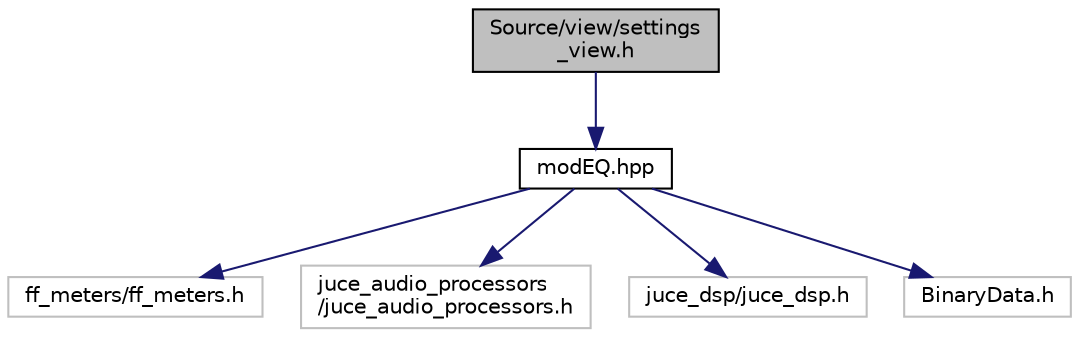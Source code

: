 digraph "Source/view/settings_view.h"
{
  edge [fontname="Helvetica",fontsize="10",labelfontname="Helvetica",labelfontsize="10"];
  node [fontname="Helvetica",fontsize="10",shape=record];
  Node0 [label="Source/view/settings\l_view.h",height=0.2,width=0.4,color="black", fillcolor="grey75", style="filled", fontcolor="black"];
  Node0 -> Node1 [color="midnightblue",fontsize="10",style="solid",fontname="Helvetica"];
  Node1 [label="modEQ.hpp",height=0.2,width=0.4,color="black", fillcolor="white", style="filled",URL="$modEQ_8hpp.html"];
  Node1 -> Node2 [color="midnightblue",fontsize="10",style="solid",fontname="Helvetica"];
  Node2 [label="ff_meters/ff_meters.h",height=0.2,width=0.4,color="grey75", fillcolor="white", style="filled"];
  Node1 -> Node3 [color="midnightblue",fontsize="10",style="solid",fontname="Helvetica"];
  Node3 [label="juce_audio_processors\l/juce_audio_processors.h",height=0.2,width=0.4,color="grey75", fillcolor="white", style="filled"];
  Node1 -> Node4 [color="midnightblue",fontsize="10",style="solid",fontname="Helvetica"];
  Node4 [label="juce_dsp/juce_dsp.h",height=0.2,width=0.4,color="grey75", fillcolor="white", style="filled"];
  Node1 -> Node5 [color="midnightblue",fontsize="10",style="solid",fontname="Helvetica"];
  Node5 [label="BinaryData.h",height=0.2,width=0.4,color="grey75", fillcolor="white", style="filled"];
}
